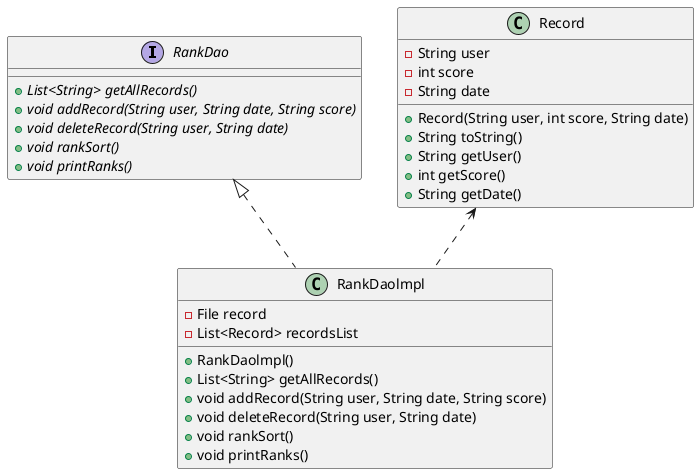 @startuml
'https://plantuml.com/sequence-diagram

interface RankDao {
    + {abstract} List<String> getAllRecords()
    + {abstract} void addRecord(String user, String date, String score)
    + {abstract} void deleteRecord(String user, String date)
    + {abstract} void rankSort()
    + {abstract} void printRanks()
}

class RankDaolmpl {
    - File record
    - List<Record> recordsList

    + RankDaolmpl()
    + List<String> getAllRecords()
    + void addRecord(String user, String date, String score)
    + void deleteRecord(String user, String date)
    + void rankSort()
    + void printRanks()
}

RankDao <|.. RankDaolmpl

class Record {
    - String user
    - int score
    - String date
    + Record(String user, int score, String date)
    + String toString()
    + String getUser()
    + int getScore()
    + String getDate()
}

Record <.. RankDaolmpl
@enduml